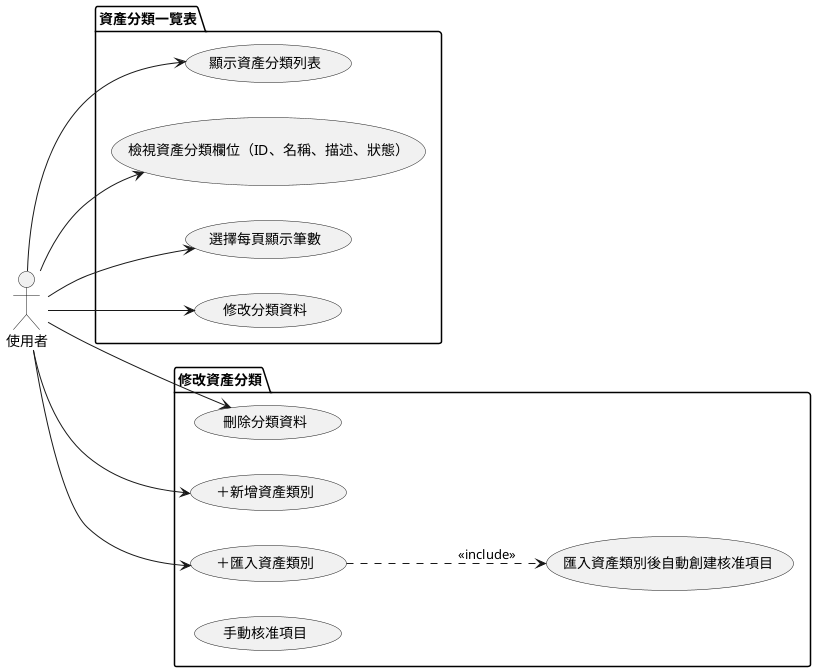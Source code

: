 @startuml asset_category_overview

left to right direction

actor 使用者

package "資產分類一覽表" {
    usecase "顯示資產分類列表" as UC1
    usecase "檢視資產分類欄位（ID、名稱、描述、狀態）" as UC2
    usecase "選擇每頁顯示筆數" as UC3
    usecase "搜尋資產分類資料" as UC4
}

package "修改資產分類" {
    usecase "修改分類資料" as UC4
    usecase "刪除分類資料" as UC5
    usecase "＋新增資產類別" as UC6
    usecase "＋匯入資產類別" as UC7
    usecase "手動核准項目" as UC8
    usecase "匯入資產類別後自動創建核准項目" as UC9
}

UC7 .down.> UC9 : <<include>>

使用者 --> UC1
使用者 --> UC2
使用者 --> UC3
使用者 --> UC4
使用者 --> UC5
使用者 --> UC6
使用者 --> UC7

@enduml
